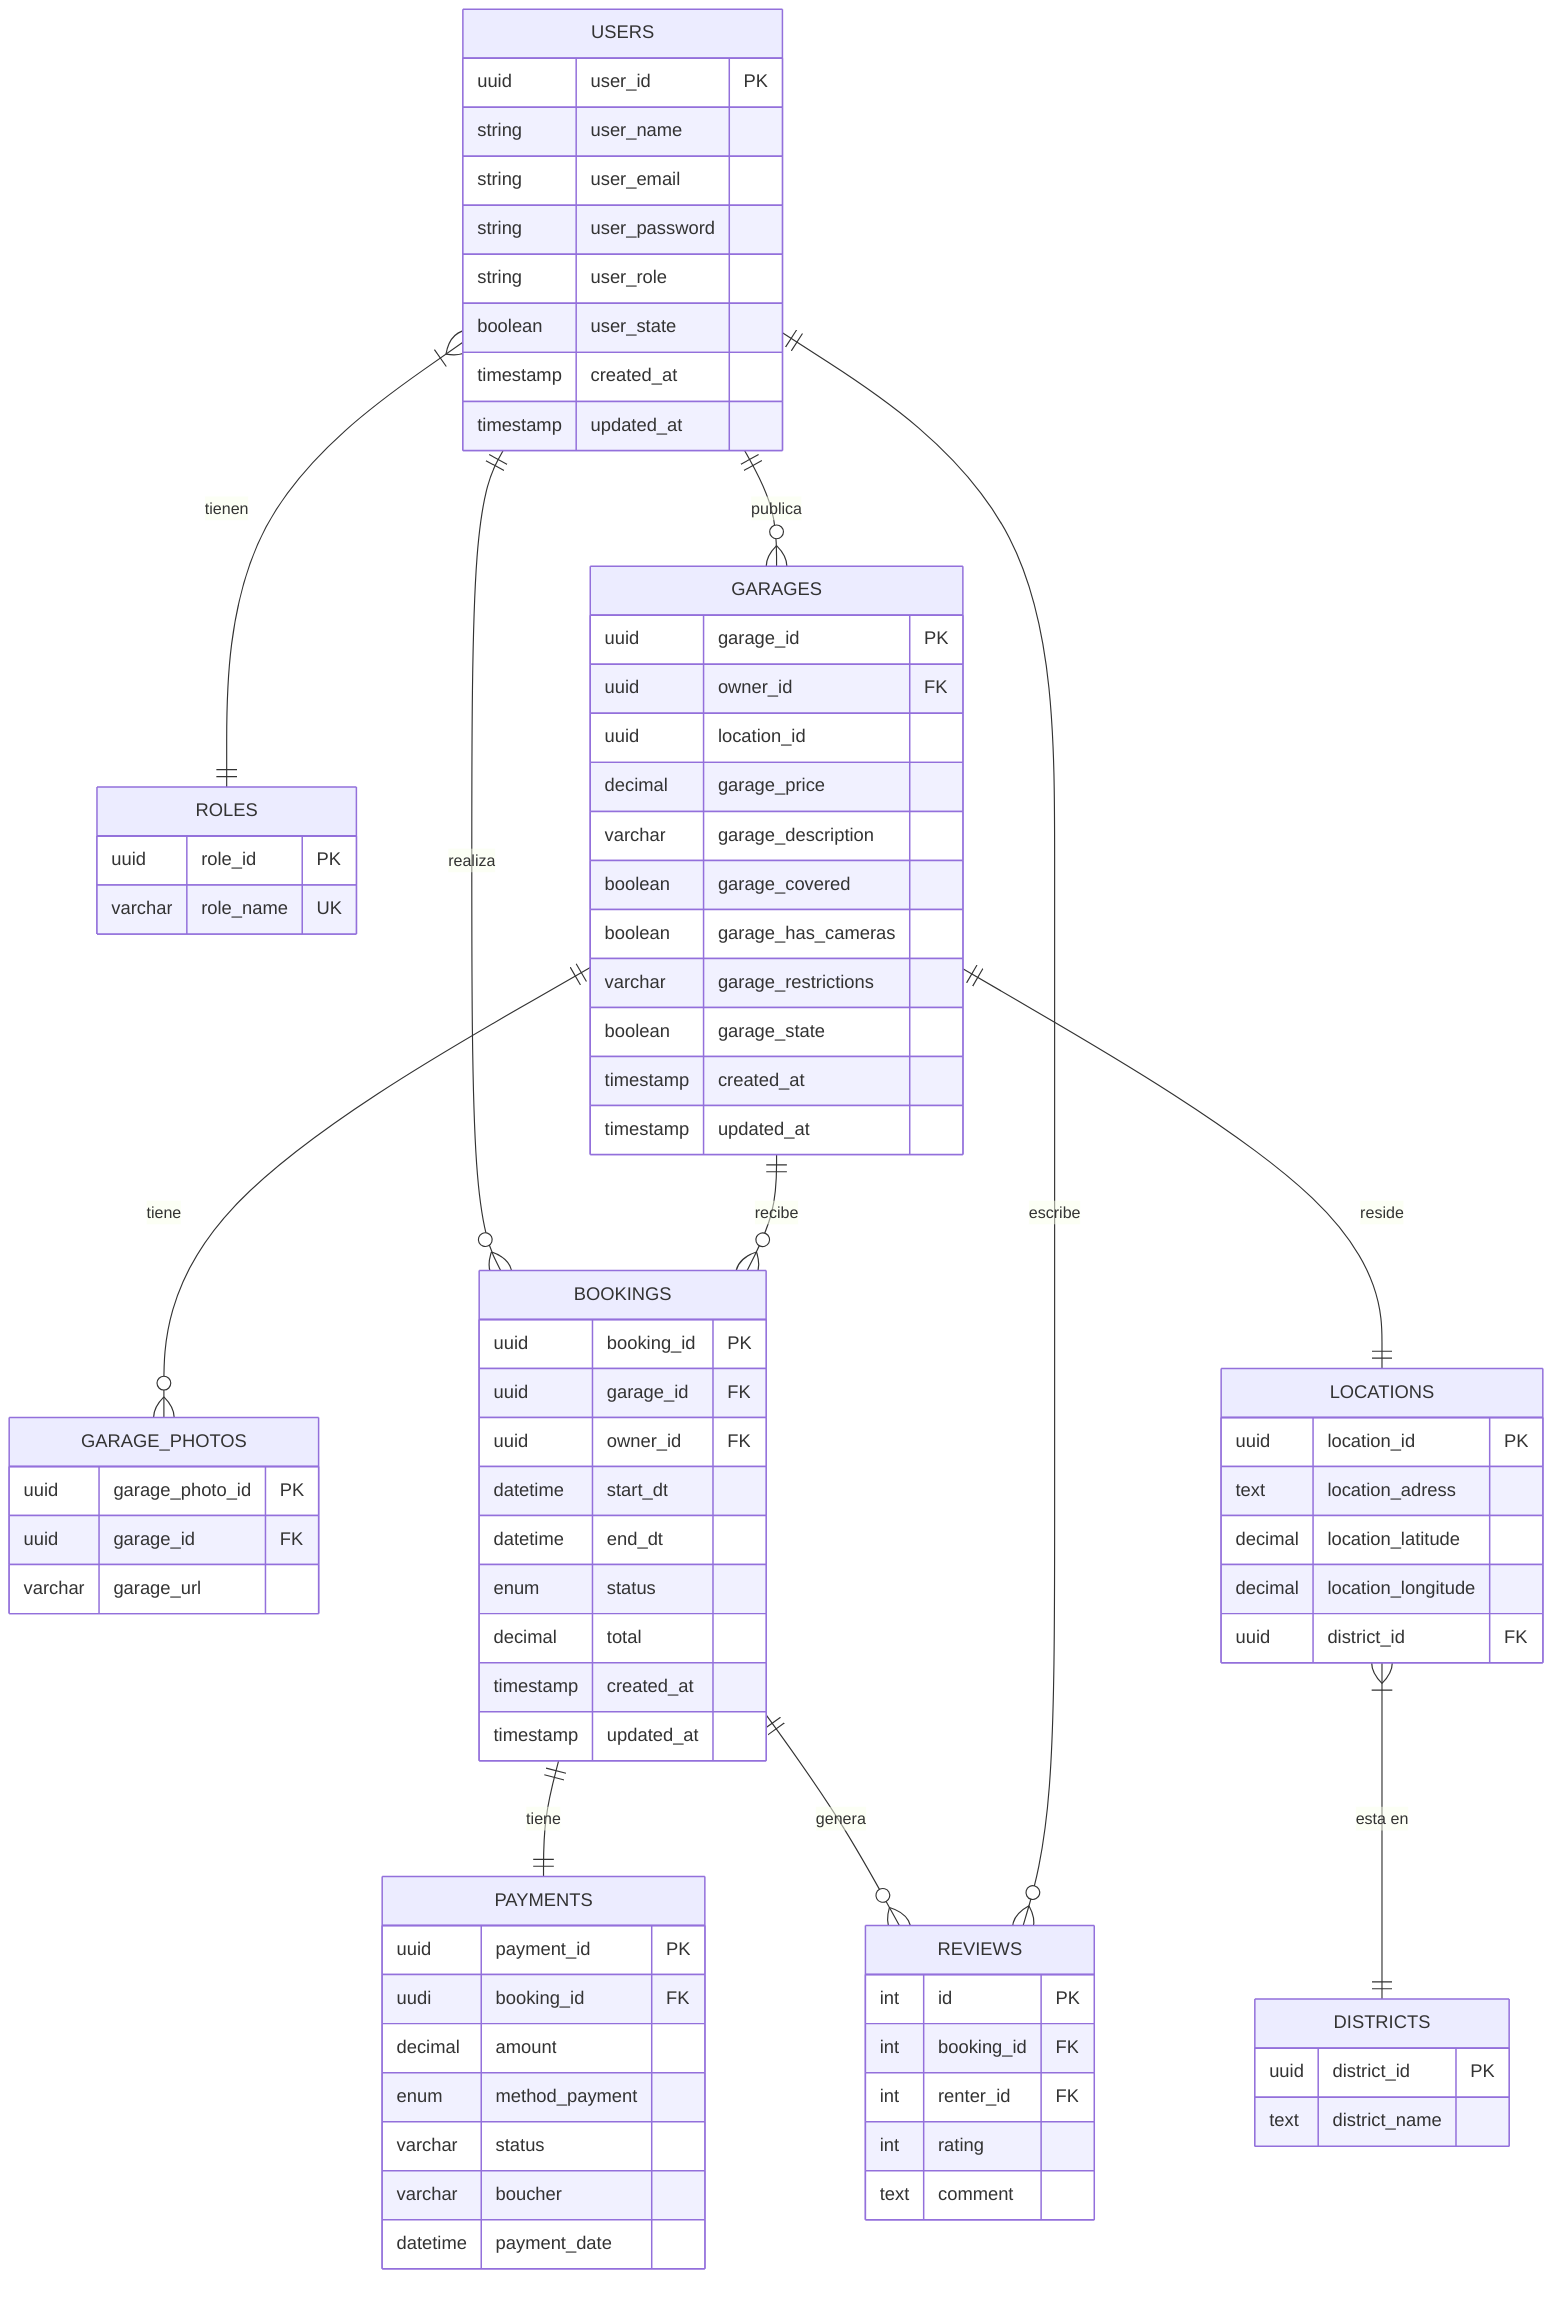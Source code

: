 erDiagram
    USERS {
        uuid user_id PK
        string user_name
        string user_email
        string user_password
        string user_role
        boolean user_state
        timestamp created_at
        timestamp updated_at
    }

    ROLES {
       uuid role_id PK
       varchar role_name UK
    }

    GARAGES {
        uuid garage_id PK
        uuid owner_id FK
        uuid location_id
        decimal garage_price
        varchar garage_description
        boolean garage_covered
        boolean garage_has_cameras
        varchar garage_restrictions
        boolean garage_state
        timestamp created_at
        timestamp updated_at
    }

    GARAGE_PHOTOS {
        uuid garage_photo_id PK
        uuid garage_id FK
        varchar garage_url
    }

    BOOKINGS {
        uuid booking_id PK
        uuid garage_id FK
        uuid owner_id FK
        datetime start_dt
        datetime end_dt
        enum status
        decimal total
        timestamp created_at
        timestamp updated_at
    }

    PAYMENTS {
        uuid payment_id PK
        uudi booking_id FK
        decimal amount
        enum method_payment
        varchar status
        varchar boucher
        datetime payment_date
    }

    REVIEWS {
        int id PK
        int booking_id FK
        int renter_id FK
        int rating
        text comment
    }

    DISTRICTS {
        uuid district_id PK
        text district_name
    }
    
    LOCATIONS {
        uuid location_id PK
        text location_adress
        decimal location_latitude
        decimal location_longitude
        uuid district_id FK
    }

    USERS ||--o{ GARAGES : "publica"
    USERS ||--o{ BOOKINGS : "realiza"
    USERS  }|--|| ROLES: "tienen"
    
    GARAGES ||--o{ BOOKINGS : "recibe"
    GARAGES ||--o{ GARAGE_PHOTOS : "tiene"
    GARAGES ||--|| LOCATIONS : "reside"
    
    BOOKINGS ||--|| PAYMENTS : "tiene"
    BOOKINGS ||--o{ REVIEWS : "genera"
    USERS ||--o{ REVIEWS : "escribe"
    LOCATIONS }|--|| DISTRICTS: "esta en"